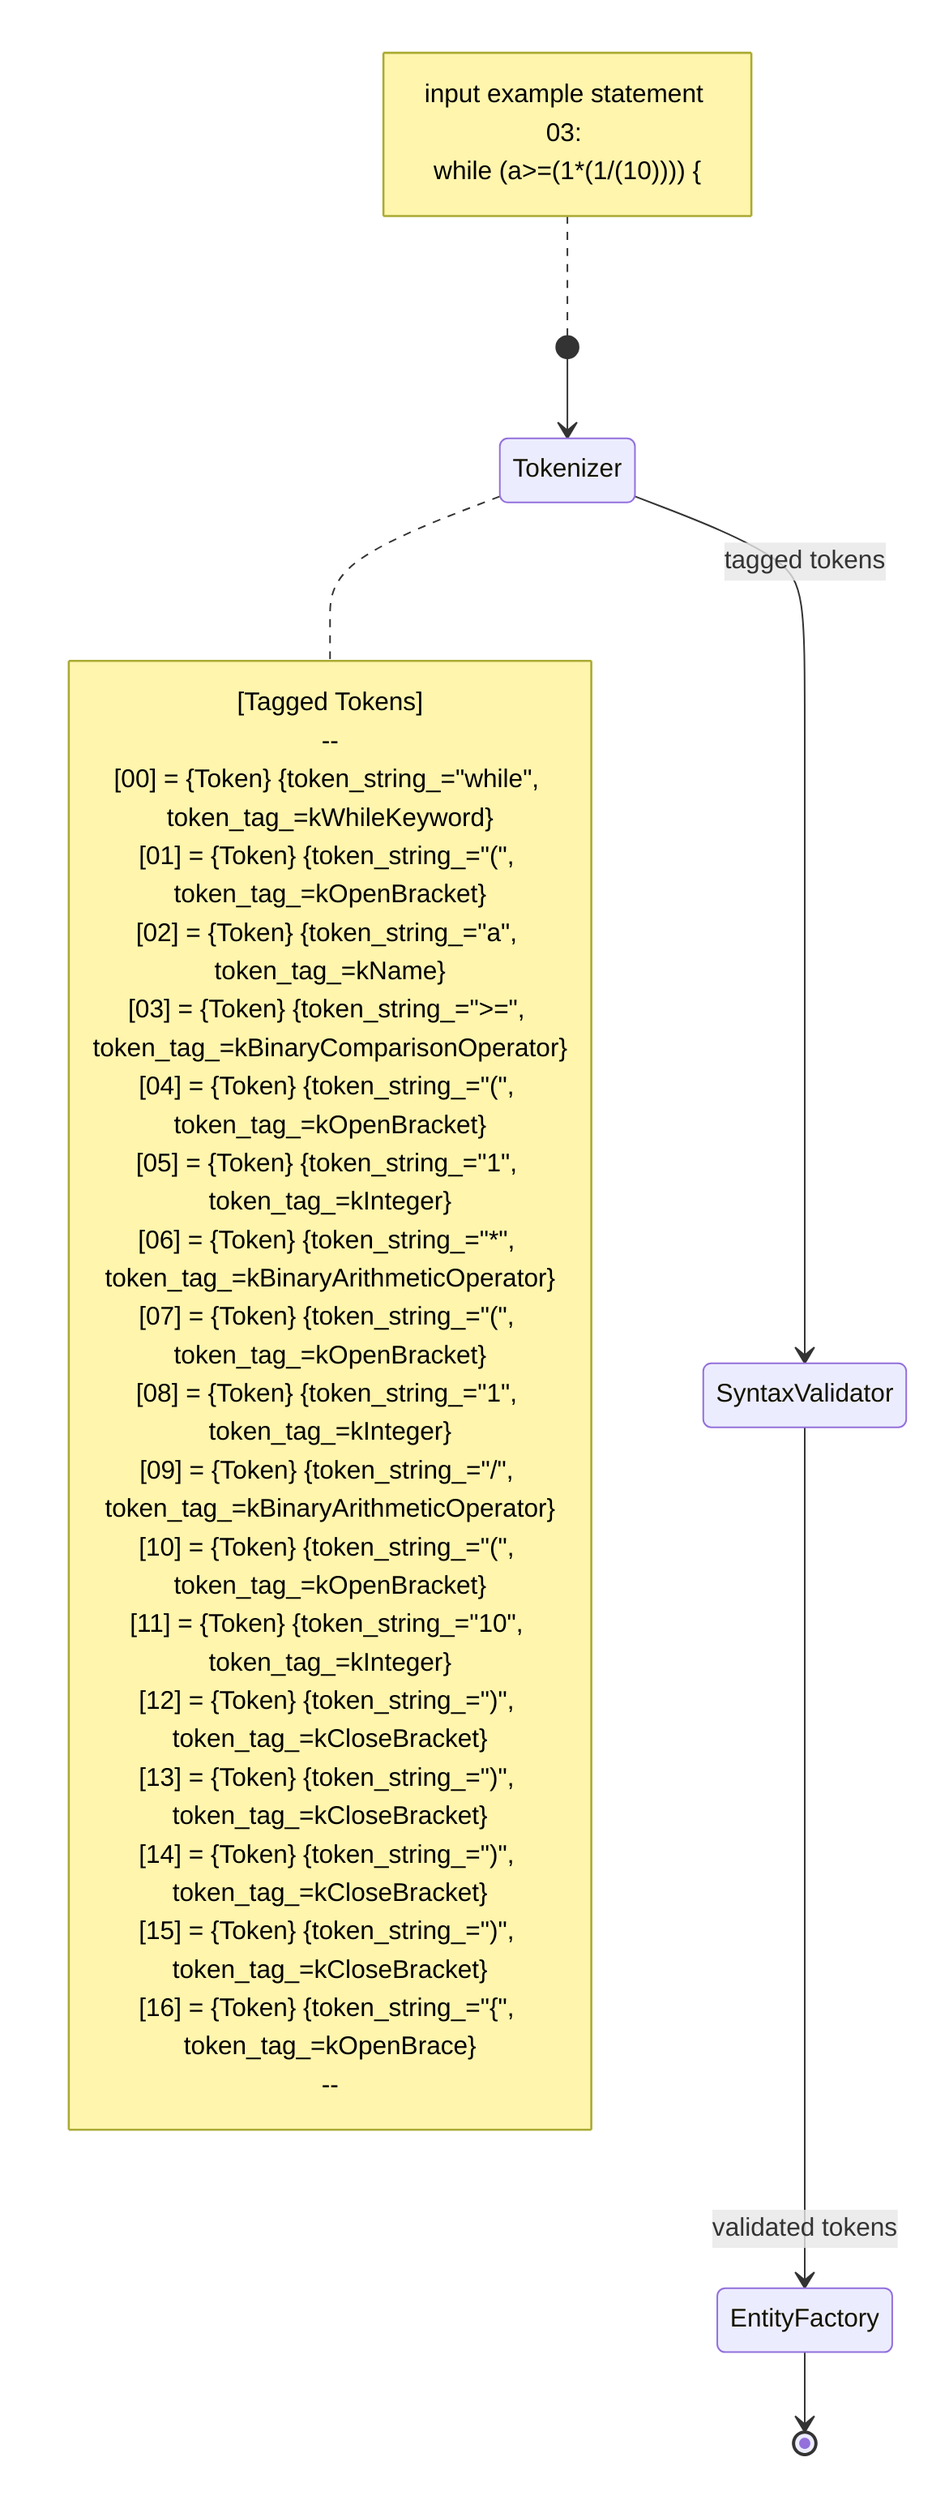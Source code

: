 stateDiagram-v2
    [*] --> Tokenizer
    note left of [*]
    input example statement 03: 
    while (a>=(1*(1/(10)))) {
    end note
    note right of Tokenizer
    [Tagged Tokens]
    --
[00] = {Token} {token_string_="while", token_tag_=kWhileKeyword}
[01] = {Token} {token_string_="(", token_tag_=kOpenBracket}
[02] = {Token} {token_string_="a", token_tag_=kName}
[03] = {Token} {token_string_=">=", token_tag_=kBinaryComparisonOperator}
[04] = {Token} {token_string_="(", token_tag_=kOpenBracket}
[05] = {Token} {token_string_="1", token_tag_=kInteger}
[06] = {Token} {token_string_="*", token_tag_=kBinaryArithmeticOperator}
[07] = {Token} {token_string_="(", token_tag_=kOpenBracket}
[08] = {Token} {token_string_="1", token_tag_=kInteger}
[09] = {Token} {token_string_="/", token_tag_=kBinaryArithmeticOperator}
[10] = {Token} {token_string_="(", token_tag_=kOpenBracket}
[11] = {Token} {token_string_="10", token_tag_=kInteger}
[12] = {Token} {token_string_=")", token_tag_=kCloseBracket}
[13] = {Token} {token_string_=")", token_tag_=kCloseBracket}
[14] = {Token} {token_string_=")", token_tag_=kCloseBracket}
[15] = {Token} {token_string_=")", token_tag_=kCloseBracket}
[16] = {Token} {token_string_="{", token_tag_=kOpenBrace}
    --


    

    end note
    Tokenizer --> SyntaxValidator:tagged tokens
    SyntaxValidator --> EntityFactory: validated tokens
    EntityFactory --> [*]